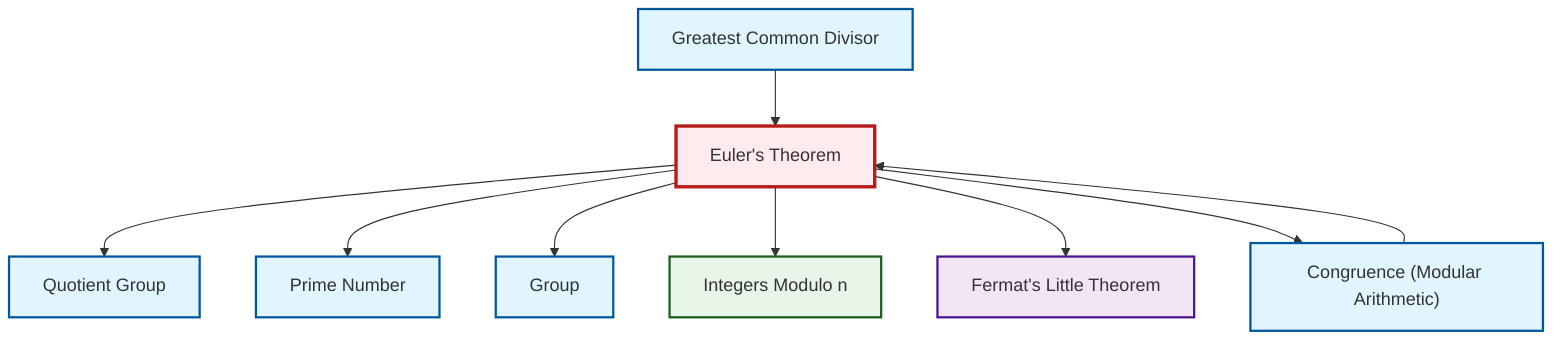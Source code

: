 graph TD
    classDef definition fill:#e1f5fe,stroke:#01579b,stroke-width:2px
    classDef theorem fill:#f3e5f5,stroke:#4a148c,stroke-width:2px
    classDef axiom fill:#fff3e0,stroke:#e65100,stroke-width:2px
    classDef example fill:#e8f5e9,stroke:#1b5e20,stroke-width:2px
    classDef current fill:#ffebee,stroke:#b71c1c,stroke-width:3px
    def-group["Group"]:::definition
    def-gcd["Greatest Common Divisor"]:::definition
    def-prime["Prime Number"]:::definition
    thm-fermat-little["Fermat's Little Theorem"]:::theorem
    def-congruence["Congruence (Modular Arithmetic)"]:::definition
    ex-quotient-integers-mod-n["Integers Modulo n"]:::example
    def-quotient-group["Quotient Group"]:::definition
    thm-euler["Euler's Theorem"]:::theorem
    thm-euler --> def-quotient-group
    thm-euler --> def-prime
    thm-euler --> def-group
    thm-euler --> ex-quotient-integers-mod-n
    thm-euler --> thm-fermat-little
    def-congruence --> thm-euler
    thm-euler --> def-congruence
    def-gcd --> thm-euler
    class thm-euler current